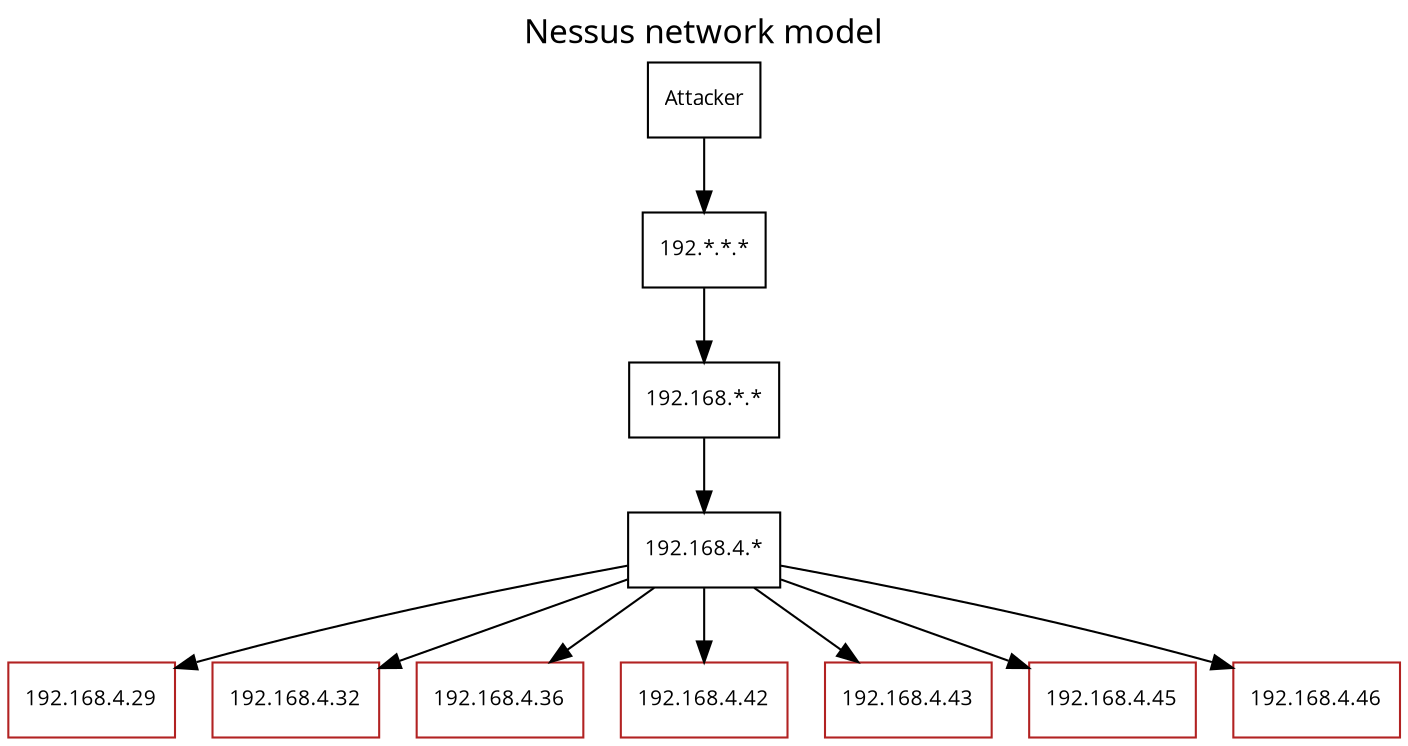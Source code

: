 strict digraph nessus_network{
rankdir=TB;
graph [fontname="JetBrains Mono",fontsize="16"];
compound=true;labelloc="t";label="Nessus network model";
2 [shape=box,fontcolor="Black",color="#000000",fontname="Open Sans",fontsize="10",label="192.*.*.*",style="solid"];
4 [shape=box,fontcolor="Black",color="#000000",fontname="Open Sans",fontsize="10",label="192.168.*.*",style="solid"];
5 [shape=box,fontcolor="Black",color="#000000",fontname="Open Sans",fontsize="10",label="192.168.4.*",style="solid"];
6 [shape=box,fontcolor="Black",color="#B22222",fontname="Open Sans",fontsize="10",label="192.168.4.29",style="solid"];
7 [shape=box,fontcolor="Black",color="#B22222",fontname="Open Sans",fontsize="10",label="192.168.4.32",style="solid"];
8 [shape=box,fontcolor="Black",color="#B22222",fontname="Open Sans",fontsize="10",label="192.168.4.36",style="solid"];
9 [shape=box,fontcolor="Black",color="#B22222",fontname="Open Sans",fontsize="10",label="192.168.4.42",style="solid"];
10 [shape=box,fontcolor="Black",color="#B22222",fontname="Open Sans",fontsize="10",label="192.168.4.43",style="solid"];
11 [shape=box,fontcolor="Black",color="#B22222",fontname="Open Sans",fontsize="10",label="192.168.4.45",style="solid"];
12 [shape=box,fontcolor="Black",color="#B22222",fontname="Open Sans",fontsize="10",label="192.168.4.46",style="solid"];
0 [shape=box,fontcolor="Black",color="#000000",fontname="Open Sans",fontsize="10",label="Attacker",style="solid"];
0->2 [color="Black"];
2->4 [color="Black"];
4->5 [color="Black"];
5->6 [color="Black"];
5->7 [color="Black"];
5->8 [color="Black"];
5->9 [color="Black"];
5->10 [color="Black"];
5->11 [color="Black"];
5->12 [color="Black"];
}//End of digraph
